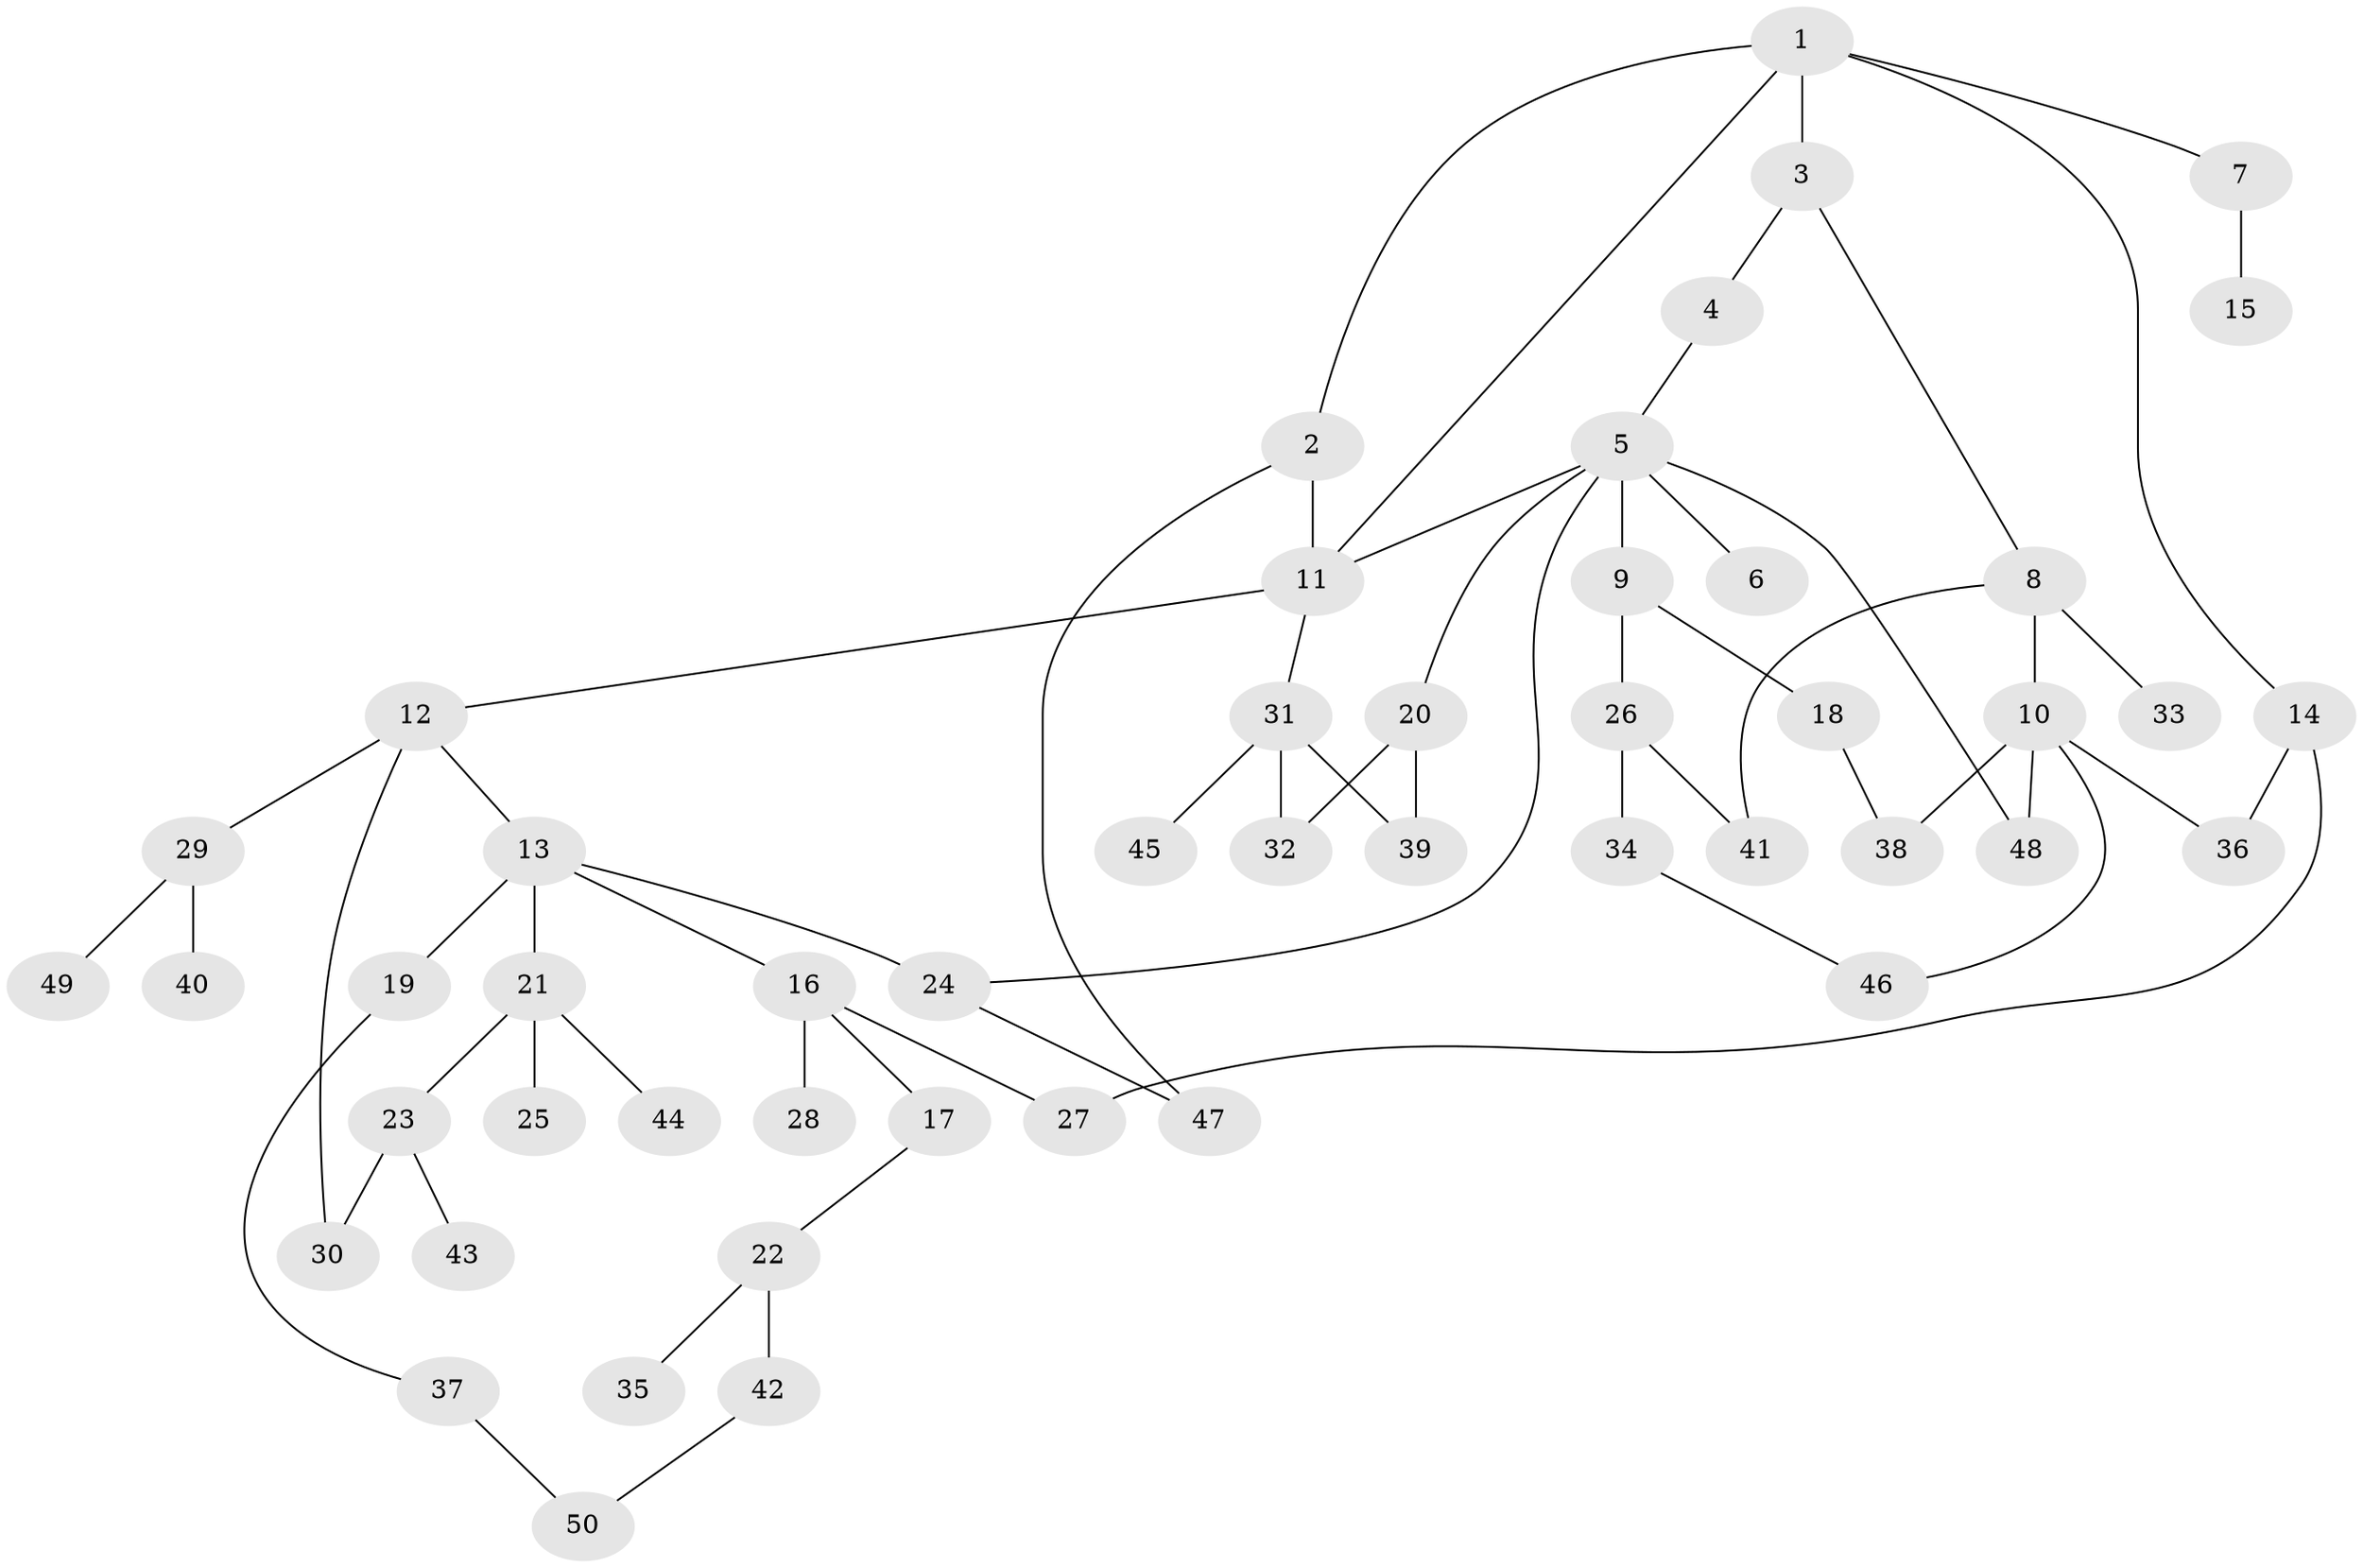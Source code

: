 // coarse degree distribution, {5: 0.03125, 3: 0.15625, 7: 0.09375, 1: 0.28125, 4: 0.125, 2: 0.3125}
// Generated by graph-tools (version 1.1) at 2025/41/03/06/25 10:41:25]
// undirected, 50 vertices, 63 edges
graph export_dot {
graph [start="1"]
  node [color=gray90,style=filled];
  1;
  2;
  3;
  4;
  5;
  6;
  7;
  8;
  9;
  10;
  11;
  12;
  13;
  14;
  15;
  16;
  17;
  18;
  19;
  20;
  21;
  22;
  23;
  24;
  25;
  26;
  27;
  28;
  29;
  30;
  31;
  32;
  33;
  34;
  35;
  36;
  37;
  38;
  39;
  40;
  41;
  42;
  43;
  44;
  45;
  46;
  47;
  48;
  49;
  50;
  1 -- 2;
  1 -- 3;
  1 -- 7;
  1 -- 11;
  1 -- 14;
  2 -- 47;
  2 -- 11;
  3 -- 4;
  3 -- 8;
  4 -- 5;
  5 -- 6;
  5 -- 9;
  5 -- 20;
  5 -- 24;
  5 -- 48;
  5 -- 11;
  7 -- 15;
  8 -- 10;
  8 -- 33;
  8 -- 41;
  9 -- 18;
  9 -- 26;
  10 -- 36;
  10 -- 48;
  10 -- 38;
  10 -- 46;
  11 -- 12;
  11 -- 31;
  12 -- 13;
  12 -- 29;
  12 -- 30;
  13 -- 16;
  13 -- 19;
  13 -- 21;
  13 -- 24;
  14 -- 27;
  14 -- 36;
  16 -- 17;
  16 -- 28;
  16 -- 27;
  17 -- 22;
  18 -- 38;
  19 -- 37;
  20 -- 32;
  20 -- 39;
  21 -- 23;
  21 -- 25;
  21 -- 44;
  22 -- 35;
  22 -- 42;
  23 -- 30;
  23 -- 43;
  24 -- 47;
  26 -- 34;
  26 -- 41;
  29 -- 40;
  29 -- 49;
  31 -- 45;
  31 -- 39;
  31 -- 32;
  34 -- 46;
  37 -- 50;
  42 -- 50;
}
